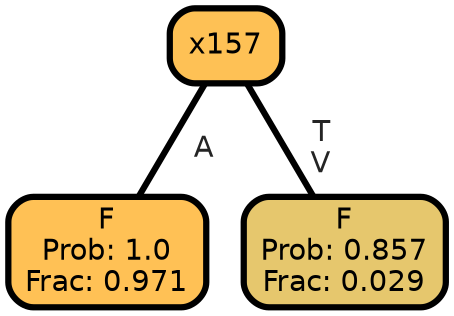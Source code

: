 graph Tree {
node [shape=box, style="filled, rounded",color="black",penwidth="3",fontcolor="black",                 fontname=helvetica] ;
graph [ranksep="0 equally", splines=straight,                 bgcolor=transparent, dpi=200] ;
edge [fontname=helvetica, fontweight=bold,fontcolor=grey14,color=black] ;
0 [label="F
Prob: 1.0
Frac: 0.971", fillcolor="#ffc155"] ;
1 [label="x157", fillcolor="#fec155"] ;
2 [label="F
Prob: 0.857
Frac: 0.029", fillcolor="#e6c76d"] ;
1 -- 0 [label=" A",penwidth=3] ;
1 -- 2 [label=" T\n V",penwidth=3] ;
{rank = same;}}